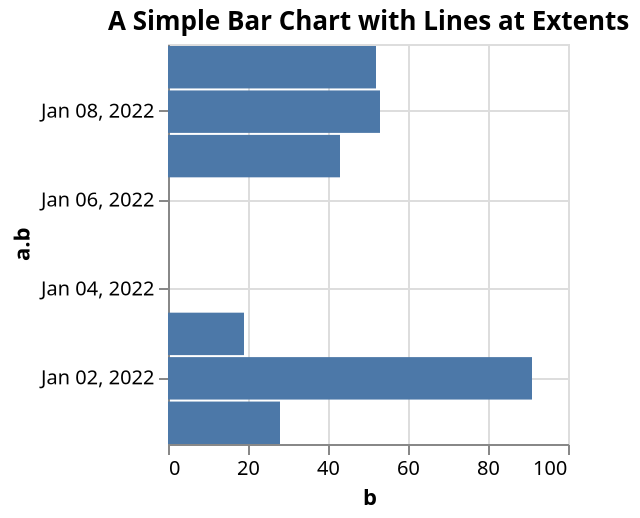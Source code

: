 {
  "$schema": "https://vega.github.io/schema/vega/v5.json",
  "background": "white",
  "padding": 5,
  "width": 200,
  "height": 200,
  "title": {
    "text": "A Simple Bar Chart with Lines at Extents",
    "frame": "group"
  },
  "style": "cell",
  "data": [
    {
      "name": "source_0",
      "values": [
        {"a.b": "2022-01-01", "b": 28},
        {"a.b": "2022-01-04", "b.b": 55},
        {"a.b": "2022-01-07", "b": 43},
        {"a.b": "2022-01-02", "b": 91},
        {"a.b": "2022-01-05", "b.b": 81},
        {"a.b": "2022-01-08", "b": 53},
        {"a.b": "2022-01-03", "b": 19},
        {"a.b": "2022-01-06", "b.b": 87},
        {"a.b": "2022-01-09", "b": 52}
      ]
    },
    {
      "name": "data_0",
      "source": "source_0",
      "transform": [
        {"type": "formula", "expr": "toDate(datum[\"a.b\"])", "as": "a.b"},
        {
          "type": "formula",
          "expr": "utcOffset('date', datum['a.b'], 1)",
          "as": "a.b_end"
        },
        {
          "type": "formula",
          "expr": "0.5 * utcOffset('date', datum['a.b'], -1) + 0.5 * datum['a.b']",
          "as": "a.b_offsetted_rect_start"
        },
        {
          "type": "formula",
          "expr": "0.5 * datum['a.b'] + 0.5 * datum['a.b_end']",
          "as": "a.b_offsetted_rect_end"
        },
        {
          "type": "stack",
          "groupby": ["a\\.b"],
          "field": "b",
          "sort": {"field": [], "order": []},
          "as": ["b_start", "b_end"],
          "offset": "zero"
        },
        {
          "type": "filter",
          "expr": "isValid(datum[\"b\"]) && isFinite(+datum[\"b\"]) && (isDate(datum[\"a.b\"]) || (isValid(datum[\"a.b\"]) && isFinite(+datum[\"a.b\"])))"
        }
      ]
    }
  ],
  "marks": [
    {
      "name": "marks",
      "type": "rect",
      "style": ["bar"],
      "from": {"data": "data_0"},
      "encode": {
        "update": {
          "fill": {"value": "#4c78a8"},
          "ariaRoleDescription": {"value": "bar"},
          "description": {
            "signal": "\"b: \" + (format(datum[\"b\"], \"\")) + \"; a.b: \" + (timeFormat(datum[\"a.b\"], timeUnitSpecifier([\"year\",\"month\",\"date\"], {\"year-month\":\"%b %Y \",\"year-month-date\":\"%b %d, %Y \"})))"
          },
          "x": {"scale": "x", "field": "b_end"},
          "x2": {"scale": "x", "field": "b_start"},
          "y2": {
            "scale": "y",
            "field": "a\\.b_offsetted_rect_start",
            "offset": {
              "signal": "0.5 + (abs(scale(\"y\", datum[\"a.b_end\"]) - scale(\"y\", datum[\"a.b\"])) < 0.25 ? 0.5 * (0.25 - (abs(scale(\"y\", datum[\"a.b_end\"]) - scale(\"y\", datum[\"a.b\"])))) : -0.5)"
            }
          },
          "y": {
            "scale": "y",
            "field": "a\\.b_offsetted_rect_end",
            "offset": {
              "signal": "0.5 + (abs(scale(\"y\", datum[\"a.b_end\"]) - scale(\"y\", datum[\"a.b\"])) < 0.25 ? -0.5 * (0.25 - (abs(scale(\"y\", datum[\"a.b_end\"]) - scale(\"y\", datum[\"a.b\"])))) : 0.5)"
            }
          }
        }
      }
    }
  ],
  "scales": [
    {
      "name": "x",
      "type": "linear",
      "domain": {"data": "data_0", "fields": ["b_start", "b_end"]},
      "range": [0, {"signal": "width"}],
      "nice": true,
      "zero": true
    },
    {
      "name": "y",
      "type": "utc",
      "domain": {
        "data": "data_0",
        "fields": ["a\\.b_offsetted_rect_start", "a\\.b_offsetted_rect_end"]
      },
      "range": [{"signal": "height"}, 0]
    }
  ],
  "axes": [
    {
      "scale": "x",
      "orient": "bottom",
      "gridScale": "y",
      "grid": true,
      "tickCount": {"signal": "ceil(width/40)"},
      "domain": false,
      "labels": false,
      "aria": false,
      "maxExtent": 0,
      "minExtent": 0,
      "ticks": false,
      "zindex": 0
    },
    {
      "scale": "y",
      "orient": "left",
      "gridScale": "x",
      "grid": true,
      "tickCount": {"signal": "ceil(height/40)"},
      "tickMinStep": {
        "signal": "datetime(2001, 0, 2, 0, 0, 0, 0) - datetime(2001, 0, 1, 0, 0, 0, 0)"
      },
      "domain": false,
      "labels": false,
      "aria": false,
      "maxExtent": 0,
      "minExtent": 0,
      "ticks": false,
      "zindex": 0
    },
    {
      "scale": "x",
      "orient": "bottom",
      "grid": false,
      "title": "b",
      "labelFlush": true,
      "labelOverlap": true,
      "tickCount": {"signal": "ceil(width/40)"},
      "zindex": 0
    },
    {
      "scale": "y",
      "orient": "left",
      "grid": false,
      "title": "a.b",
      "format": {
        "signal": "timeUnitSpecifier([\"year\",\"month\",\"date\"], {\"year-month\":\"%b %Y \",\"year-month-date\":\"%b %d, %Y \"})"
      },
      "labelOverlap": true,
      "tickCount": {"signal": "ceil(height/40)"},
      "tickMinStep": {
        "signal": "datetime(2001, 0, 2, 0, 0, 0, 0) - datetime(2001, 0, 1, 0, 0, 0, 0)"
      },
      "zindex": 0
    }
  ]
}
